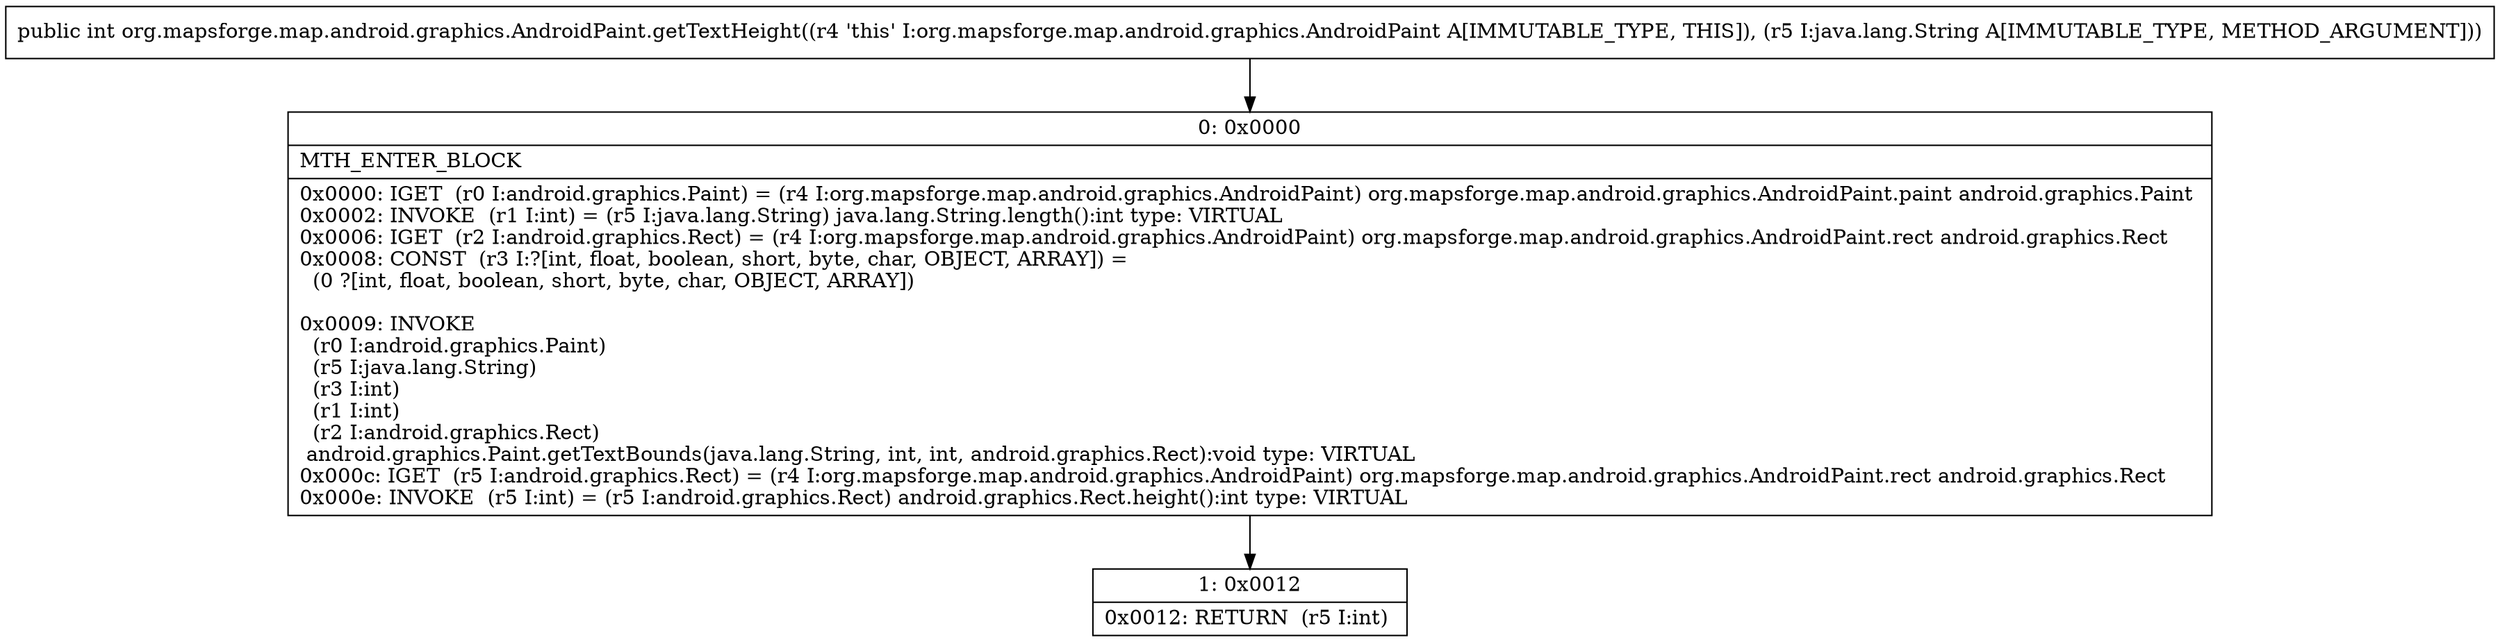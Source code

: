 digraph "CFG fororg.mapsforge.map.android.graphics.AndroidPaint.getTextHeight(Ljava\/lang\/String;)I" {
Node_0 [shape=record,label="{0\:\ 0x0000|MTH_ENTER_BLOCK\l|0x0000: IGET  (r0 I:android.graphics.Paint) = (r4 I:org.mapsforge.map.android.graphics.AndroidPaint) org.mapsforge.map.android.graphics.AndroidPaint.paint android.graphics.Paint \l0x0002: INVOKE  (r1 I:int) = (r5 I:java.lang.String) java.lang.String.length():int type: VIRTUAL \l0x0006: IGET  (r2 I:android.graphics.Rect) = (r4 I:org.mapsforge.map.android.graphics.AndroidPaint) org.mapsforge.map.android.graphics.AndroidPaint.rect android.graphics.Rect \l0x0008: CONST  (r3 I:?[int, float, boolean, short, byte, char, OBJECT, ARRAY]) = \l  (0 ?[int, float, boolean, short, byte, char, OBJECT, ARRAY])\l \l0x0009: INVOKE  \l  (r0 I:android.graphics.Paint)\l  (r5 I:java.lang.String)\l  (r3 I:int)\l  (r1 I:int)\l  (r2 I:android.graphics.Rect)\l android.graphics.Paint.getTextBounds(java.lang.String, int, int, android.graphics.Rect):void type: VIRTUAL \l0x000c: IGET  (r5 I:android.graphics.Rect) = (r4 I:org.mapsforge.map.android.graphics.AndroidPaint) org.mapsforge.map.android.graphics.AndroidPaint.rect android.graphics.Rect \l0x000e: INVOKE  (r5 I:int) = (r5 I:android.graphics.Rect) android.graphics.Rect.height():int type: VIRTUAL \l}"];
Node_1 [shape=record,label="{1\:\ 0x0012|0x0012: RETURN  (r5 I:int) \l}"];
MethodNode[shape=record,label="{public int org.mapsforge.map.android.graphics.AndroidPaint.getTextHeight((r4 'this' I:org.mapsforge.map.android.graphics.AndroidPaint A[IMMUTABLE_TYPE, THIS]), (r5 I:java.lang.String A[IMMUTABLE_TYPE, METHOD_ARGUMENT])) }"];
MethodNode -> Node_0;
Node_0 -> Node_1;
}

